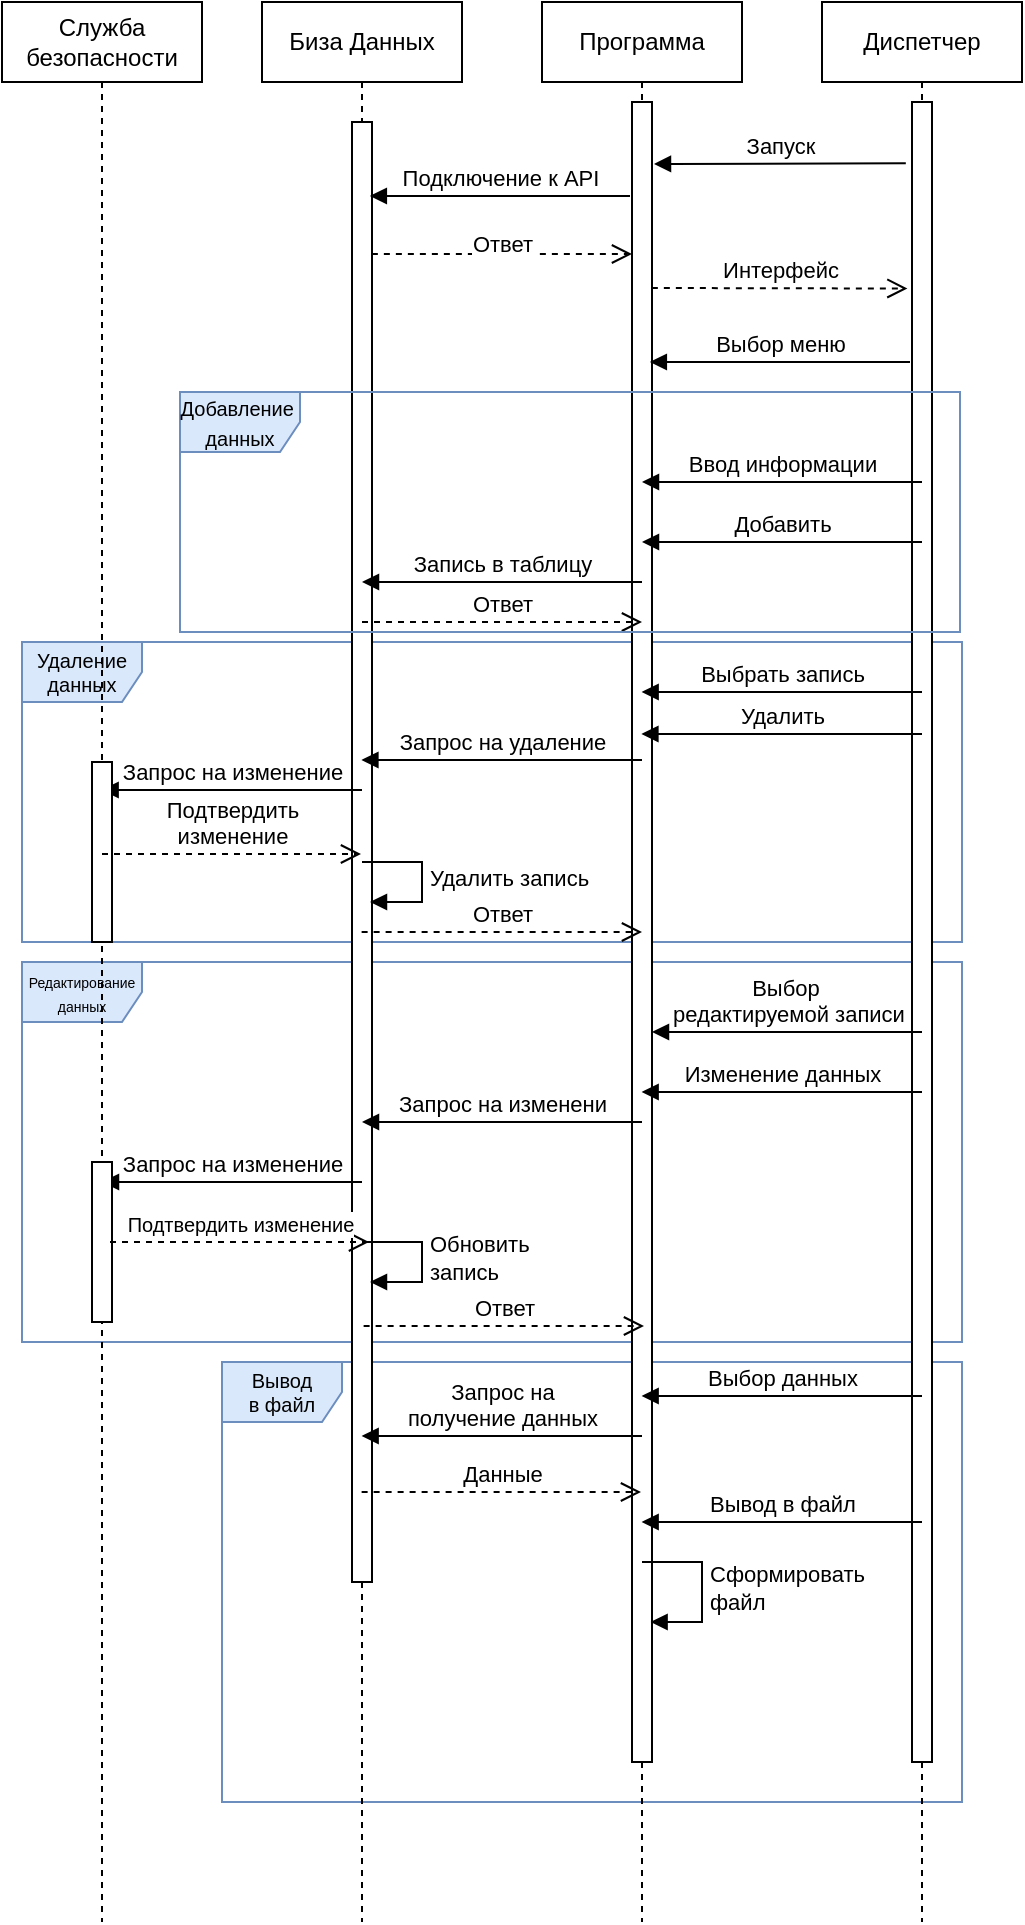 <mxfile version="16.1.2" type="device"><diagram id="MOsHZJ7Gjgi5MZhXP9xY" name="Page-1"><mxGraphModel dx="830" dy="519" grid="1" gridSize="10" guides="1" tooltips="1" connect="1" arrows="1" fold="1" page="1" pageScale="1" pageWidth="827" pageHeight="1169" math="0" shadow="0"><root><mxCell id="0"/><mxCell id="1" parent="0"/><mxCell id="d0-gX-URMZHRD1CKAsnn-17" value="Удаление&lt;br&gt;данных" style="shape=umlFrame;whiteSpace=wrap;html=1;fontSize=10;fillColor=#dae8fc;strokeColor=#6c8ebf;" vertex="1" parent="1"><mxGeometry x="130" y="380" width="470" height="150" as="geometry"/></mxCell><mxCell id="d0-gX-URMZHRD1CKAsnn-19" value="&lt;font style=&quot;font-size: 10px&quot;&gt;Вывод &lt;br&gt;в файл&lt;/font&gt;" style="shape=umlFrame;whiteSpace=wrap;html=1;fontSize=7;fillColor=#dae8fc;strokeColor=#6c8ebf;" vertex="1" parent="1"><mxGeometry x="230" y="740" width="370" height="220" as="geometry"/></mxCell><mxCell id="d0-gX-URMZHRD1CKAsnn-18" value="&lt;font style=&quot;font-size: 7px&quot;&gt;Редактирование&lt;br&gt;данных&lt;/font&gt;" style="shape=umlFrame;whiteSpace=wrap;html=1;fontSize=10;fillColor=#dae8fc;strokeColor=#6c8ebf;" vertex="1" parent="1"><mxGeometry x="130" y="540" width="470" height="190" as="geometry"/></mxCell><mxCell id="FfLQisZtIvyCXnqrhmbF-1" value="Биза Данных" style="shape=umlLifeline;perimeter=lifelinePerimeter;whiteSpace=wrap;html=1;container=1;collapsible=0;recursiveResize=0;outlineConnect=0;" parent="1" vertex="1"><mxGeometry x="250" y="60" width="100" height="960" as="geometry"/></mxCell><mxCell id="FfLQisZtIvyCXnqrhmbF-10" value="" style="html=1;points=[];perimeter=orthogonalPerimeter;" parent="FfLQisZtIvyCXnqrhmbF-1" vertex="1"><mxGeometry x="45" y="60" width="10" height="730" as="geometry"/></mxCell><mxCell id="FfLQisZtIvyCXnqrhmbF-28" value="Запрос на изменение" style="html=1;verticalAlign=bottom;endArrow=block;rounded=0;" parent="FfLQisZtIvyCXnqrhmbF-1" edge="1"><mxGeometry width="80" relative="1" as="geometry"><mxPoint x="50" y="394" as="sourcePoint"/><mxPoint x="-80.19" y="394" as="targetPoint"/></mxGeometry></mxCell><mxCell id="d0-gX-URMZHRD1CKAsnn-5" value="Запрос на изменение" style="html=1;verticalAlign=bottom;endArrow=block;rounded=0;" edge="1" parent="FfLQisZtIvyCXnqrhmbF-1" target="FfLQisZtIvyCXnqrhmbF-5"><mxGeometry width="80" relative="1" as="geometry"><mxPoint x="50" y="590" as="sourcePoint"/><mxPoint x="130" y="590" as="targetPoint"/></mxGeometry></mxCell><mxCell id="d0-gX-URMZHRD1CKAsnn-21" value="Обновить&lt;br&gt;запись" style="edgeStyle=orthogonalEdgeStyle;html=1;align=left;spacingLeft=2;endArrow=block;rounded=0;" edge="1" parent="FfLQisZtIvyCXnqrhmbF-1"><mxGeometry relative="1" as="geometry"><mxPoint x="50" y="620" as="sourcePoint"/><Array as="points"><mxPoint x="80" y="620"/><mxPoint x="80" y="640"/></Array><mxPoint x="54" y="640" as="targetPoint"/></mxGeometry></mxCell><mxCell id="FfLQisZtIvyCXnqrhmbF-2" value="Программа" style="shape=umlLifeline;perimeter=lifelinePerimeter;whiteSpace=wrap;html=1;container=1;collapsible=0;recursiveResize=0;outlineConnect=0;" parent="1" vertex="1"><mxGeometry x="390" y="60" width="100" height="960" as="geometry"/></mxCell><mxCell id="FfLQisZtIvyCXnqrhmbF-6" value="" style="html=1;points=[];perimeter=orthogonalPerimeter;" parent="FfLQisZtIvyCXnqrhmbF-2" vertex="1"><mxGeometry x="45" y="50" width="10" height="830" as="geometry"/></mxCell><mxCell id="FfLQisZtIvyCXnqrhmbF-11" value="Подключение к API" style="html=1;verticalAlign=bottom;endArrow=block;rounded=0;" parent="FfLQisZtIvyCXnqrhmbF-2" edge="1"><mxGeometry width="80" relative="1" as="geometry"><mxPoint x="44" y="97" as="sourcePoint"/><mxPoint x="-86.071" y="97" as="targetPoint"/></mxGeometry></mxCell><mxCell id="FfLQisZtIvyCXnqrhmbF-12" value="Ответ" style="html=1;verticalAlign=bottom;endArrow=open;dashed=1;endSize=8;rounded=0;" parent="FfLQisZtIvyCXnqrhmbF-2" edge="1"><mxGeometry x="0.001" y="-4" relative="1" as="geometry"><mxPoint x="-85.071" y="126" as="sourcePoint"/><mxPoint x="45" y="126" as="targetPoint"/><mxPoint as="offset"/></mxGeometry></mxCell><mxCell id="FfLQisZtIvyCXnqrhmbF-22" value="Запись в таблицу" style="html=1;verticalAlign=bottom;endArrow=block;rounded=0;" parent="FfLQisZtIvyCXnqrhmbF-2" target="FfLQisZtIvyCXnqrhmbF-1" edge="1"><mxGeometry width="80" relative="1" as="geometry"><mxPoint x="50" y="290" as="sourcePoint"/><mxPoint x="130" y="290" as="targetPoint"/></mxGeometry></mxCell><mxCell id="FfLQisZtIvyCXnqrhmbF-23" value="Ответ" style="html=1;verticalAlign=bottom;endArrow=open;dashed=1;endSize=8;rounded=0;" parent="FfLQisZtIvyCXnqrhmbF-2" source="FfLQisZtIvyCXnqrhmbF-1" edge="1"><mxGeometry relative="1" as="geometry"><mxPoint x="130" y="310" as="sourcePoint"/><mxPoint x="50" y="310" as="targetPoint"/></mxGeometry></mxCell><mxCell id="FfLQisZtIvyCXnqrhmbF-26" value="Запрос на удаление" style="html=1;verticalAlign=bottom;endArrow=block;rounded=0;" parent="FfLQisZtIvyCXnqrhmbF-2" edge="1"><mxGeometry width="80" relative="1" as="geometry"><mxPoint x="50" y="379" as="sourcePoint"/><mxPoint x="-90.3" y="379" as="targetPoint"/></mxGeometry></mxCell><mxCell id="FfLQisZtIvyCXnqrhmbF-30" value="Ответ" style="html=1;verticalAlign=bottom;endArrow=open;dashed=1;endSize=8;rounded=0;" parent="FfLQisZtIvyCXnqrhmbF-2" edge="1"><mxGeometry relative="1" as="geometry"><mxPoint x="-90.19" y="465" as="sourcePoint"/><mxPoint x="50" y="465" as="targetPoint"/></mxGeometry></mxCell><mxCell id="d0-gX-URMZHRD1CKAsnn-3" value="Запрос на изменени" style="html=1;verticalAlign=bottom;endArrow=block;rounded=0;" edge="1" parent="FfLQisZtIvyCXnqrhmbF-2" target="FfLQisZtIvyCXnqrhmbF-1"><mxGeometry width="80" relative="1" as="geometry"><mxPoint x="50" y="560" as="sourcePoint"/><mxPoint x="130" y="560" as="targetPoint"/></mxGeometry></mxCell><mxCell id="d0-gX-URMZHRD1CKAsnn-7" value="Ответ" style="html=1;verticalAlign=bottom;endArrow=open;dashed=1;endSize=8;rounded=0;" edge="1" parent="FfLQisZtIvyCXnqrhmbF-2"><mxGeometry relative="1" as="geometry"><mxPoint x="-89.19" y="662" as="sourcePoint"/><mxPoint x="51" y="662" as="targetPoint"/></mxGeometry></mxCell><mxCell id="d0-gX-URMZHRD1CKAsnn-11" value="Запрос на &lt;br&gt;получение данных" style="html=1;verticalAlign=bottom;endArrow=block;rounded=0;" edge="1" parent="FfLQisZtIvyCXnqrhmbF-2"><mxGeometry width="80" relative="1" as="geometry"><mxPoint x="50" y="717" as="sourcePoint"/><mxPoint x="-90.19" y="717" as="targetPoint"/></mxGeometry></mxCell><mxCell id="d0-gX-URMZHRD1CKAsnn-14" value="Сформировать&lt;br&gt;файл" style="edgeStyle=orthogonalEdgeStyle;html=1;align=left;spacingLeft=2;endArrow=block;rounded=0;entryX=0.928;entryY=0.915;entryDx=0;entryDy=0;entryPerimeter=0;" edge="1" target="FfLQisZtIvyCXnqrhmbF-6" parent="FfLQisZtIvyCXnqrhmbF-2"><mxGeometry relative="1" as="geometry"><mxPoint x="50" y="780" as="sourcePoint"/><Array as="points"><mxPoint x="80" y="780"/><mxPoint x="80" y="810"/><mxPoint x="54" y="810"/></Array><mxPoint x="55" y="800" as="targetPoint"/></mxGeometry></mxCell><mxCell id="FfLQisZtIvyCXnqrhmbF-3" value="Диспетчер" style="shape=umlLifeline;perimeter=lifelinePerimeter;whiteSpace=wrap;html=1;container=1;collapsible=0;recursiveResize=0;outlineConnect=0;" parent="1" vertex="1"><mxGeometry x="530" y="60" width="100" height="960" as="geometry"/></mxCell><mxCell id="FfLQisZtIvyCXnqrhmbF-7" value="" style="html=1;points=[];perimeter=orthogonalPerimeter;" parent="FfLQisZtIvyCXnqrhmbF-3" vertex="1"><mxGeometry x="45" y="50" width="10" height="830" as="geometry"/></mxCell><mxCell id="FfLQisZtIvyCXnqrhmbF-14" value="Интерфейс" style="html=1;verticalAlign=bottom;endArrow=open;dashed=1;endSize=8;rounded=0;entryX=-0.229;entryY=0.501;entryDx=0;entryDy=0;entryPerimeter=0;" parent="FfLQisZtIvyCXnqrhmbF-3" edge="1"><mxGeometry relative="1" as="geometry"><mxPoint x="-85.071" y="143" as="sourcePoint"/><mxPoint x="42.71" y="143.26" as="targetPoint"/></mxGeometry></mxCell><mxCell id="FfLQisZtIvyCXnqrhmbF-19" value="Ввод информации" style="html=1;verticalAlign=bottom;endArrow=block;rounded=0;" parent="FfLQisZtIvyCXnqrhmbF-3" target="FfLQisZtIvyCXnqrhmbF-2" edge="1"><mxGeometry width="80" relative="1" as="geometry"><mxPoint x="50" y="240" as="sourcePoint"/><mxPoint x="130" y="240" as="targetPoint"/></mxGeometry></mxCell><mxCell id="FfLQisZtIvyCXnqrhmbF-20" value="Добавить" style="html=1;verticalAlign=bottom;endArrow=block;rounded=0;" parent="FfLQisZtIvyCXnqrhmbF-3" target="FfLQisZtIvyCXnqrhmbF-2" edge="1"><mxGeometry width="80" relative="1" as="geometry"><mxPoint x="50" y="270" as="sourcePoint"/><mxPoint x="130" y="270" as="targetPoint"/></mxGeometry></mxCell><mxCell id="FfLQisZtIvyCXnqrhmbF-24" value="Выбрать запись" style="html=1;verticalAlign=bottom;endArrow=block;rounded=0;" parent="FfLQisZtIvyCXnqrhmbF-3" edge="1"><mxGeometry width="80" relative="1" as="geometry"><mxPoint x="50" y="345" as="sourcePoint"/><mxPoint x="-90.19" y="345" as="targetPoint"/></mxGeometry></mxCell><mxCell id="FfLQisZtIvyCXnqrhmbF-25" value="Удалить" style="html=1;verticalAlign=bottom;endArrow=block;rounded=0;" parent="FfLQisZtIvyCXnqrhmbF-3" edge="1"><mxGeometry width="80" relative="1" as="geometry"><mxPoint x="50" y="366" as="sourcePoint"/><mxPoint x="-90.3" y="366" as="targetPoint"/></mxGeometry></mxCell><mxCell id="d0-gX-URMZHRD1CKAsnn-1" value="Выбор&amp;nbsp;&lt;br&gt;редактируемой записи" style="html=1;verticalAlign=bottom;endArrow=block;rounded=0;" edge="1" parent="FfLQisZtIvyCXnqrhmbF-3"><mxGeometry width="80" relative="1" as="geometry"><mxPoint x="50" y="515" as="sourcePoint"/><mxPoint x="-85" y="515" as="targetPoint"/></mxGeometry></mxCell><mxCell id="d0-gX-URMZHRD1CKAsnn-2" value="Изменение данных" style="html=1;verticalAlign=bottom;endArrow=block;rounded=0;" edge="1" parent="FfLQisZtIvyCXnqrhmbF-3"><mxGeometry width="80" relative="1" as="geometry"><mxPoint x="50" y="545" as="sourcePoint"/><mxPoint x="-90.19" y="545" as="targetPoint"/></mxGeometry></mxCell><mxCell id="d0-gX-URMZHRD1CKAsnn-8" value="Выбор данных" style="html=1;verticalAlign=bottom;endArrow=block;rounded=0;" edge="1" parent="FfLQisZtIvyCXnqrhmbF-3"><mxGeometry width="80" relative="1" as="geometry"><mxPoint x="50" y="697" as="sourcePoint"/><mxPoint x="-90.19" y="697" as="targetPoint"/></mxGeometry></mxCell><mxCell id="d0-gX-URMZHRD1CKAsnn-10" value="Вывод в файл" style="html=1;verticalAlign=bottom;endArrow=block;rounded=0;" edge="1" parent="FfLQisZtIvyCXnqrhmbF-3"><mxGeometry width="80" relative="1" as="geometry"><mxPoint x="50" y="760" as="sourcePoint"/><mxPoint x="-90.19" y="760" as="targetPoint"/></mxGeometry></mxCell><mxCell id="FfLQisZtIvyCXnqrhmbF-5" value="Служба безопасности" style="shape=umlLifeline;perimeter=lifelinePerimeter;whiteSpace=wrap;html=1;container=1;collapsible=0;recursiveResize=0;outlineConnect=0;" parent="1" vertex="1"><mxGeometry x="120" y="60" width="100" height="960" as="geometry"/></mxCell><mxCell id="FfLQisZtIvyCXnqrhmbF-27" value="" style="html=1;points=[];perimeter=orthogonalPerimeter;" parent="FfLQisZtIvyCXnqrhmbF-5" vertex="1"><mxGeometry x="45" y="380" width="10" height="90" as="geometry"/></mxCell><mxCell id="d0-gX-URMZHRD1CKAsnn-4" value="" style="html=1;points=[];perimeter=orthogonalPerimeter;" vertex="1" parent="FfLQisZtIvyCXnqrhmbF-5"><mxGeometry x="45" y="580" width="10" height="80" as="geometry"/></mxCell><mxCell id="FfLQisZtIvyCXnqrhmbF-9" value="Запуск" style="html=1;verticalAlign=bottom;endArrow=block;rounded=0;exitX=0.091;exitY=0.383;exitDx=0;exitDy=0;exitPerimeter=0;" parent="1" edge="1"><mxGeometry width="80" relative="1" as="geometry"><mxPoint x="571.91" y="140.64" as="sourcePoint"/><mxPoint x="446" y="141" as="targetPoint"/></mxGeometry></mxCell><mxCell id="FfLQisZtIvyCXnqrhmbF-13" value="Выбор меню" style="html=1;verticalAlign=bottom;endArrow=block;rounded=0;" parent="1" edge="1"><mxGeometry width="80" relative="1" as="geometry"><mxPoint x="574" y="240" as="sourcePoint"/><mxPoint x="443.929" y="240" as="targetPoint"/></mxGeometry></mxCell><mxCell id="FfLQisZtIvyCXnqrhmbF-29" value="Подтвердить &lt;br&gt;изменение" style="html=1;verticalAlign=bottom;endArrow=open;dashed=1;endSize=8;rounded=0;" parent="1" edge="1"><mxGeometry relative="1" as="geometry"><mxPoint x="170" y="486" as="sourcePoint"/><mxPoint x="299.5" y="486" as="targetPoint"/></mxGeometry></mxCell><mxCell id="d0-gX-URMZHRD1CKAsnn-6" value="&lt;font style=&quot;font-size: 10px&quot;&gt;Подтвердить изменение&lt;/font&gt;" style="html=1;verticalAlign=bottom;endArrow=open;dashed=1;endSize=8;rounded=0;" edge="1" parent="1"><mxGeometry relative="1" as="geometry"><mxPoint x="174.0" y="680" as="sourcePoint"/><mxPoint x="303.5" y="680" as="targetPoint"/></mxGeometry></mxCell><mxCell id="d0-gX-URMZHRD1CKAsnn-12" value="Данные" style="html=1;verticalAlign=bottom;endArrow=open;dashed=1;endSize=8;rounded=0;" edge="1" parent="1"><mxGeometry relative="1" as="geometry"><mxPoint x="299.81" y="805" as="sourcePoint"/><mxPoint x="439.5" y="805" as="targetPoint"/><Array as="points"><mxPoint x="410" y="805"/></Array></mxGeometry></mxCell><mxCell id="d0-gX-URMZHRD1CKAsnn-16" value="&lt;font style=&quot;font-size: 10px&quot;&gt;Добавление&amp;nbsp;&lt;br&gt;данных&lt;/font&gt;" style="shape=umlFrame;whiteSpace=wrap;html=1;fillColor=#dae8fc;strokeColor=#6c8ebf;" vertex="1" parent="1"><mxGeometry x="209" y="255" width="390" height="120" as="geometry"/></mxCell><mxCell id="d0-gX-URMZHRD1CKAsnn-20" value="Удалить запись" style="edgeStyle=orthogonalEdgeStyle;html=1;align=left;spacingLeft=2;endArrow=block;rounded=0;" edge="1" parent="1"><mxGeometry relative="1" as="geometry"><mxPoint x="300" y="490" as="sourcePoint"/><Array as="points"><mxPoint x="330" y="490"/><mxPoint x="330" y="510"/></Array><mxPoint x="304" y="510" as="targetPoint"/></mxGeometry></mxCell></root></mxGraphModel></diagram></mxfile>
